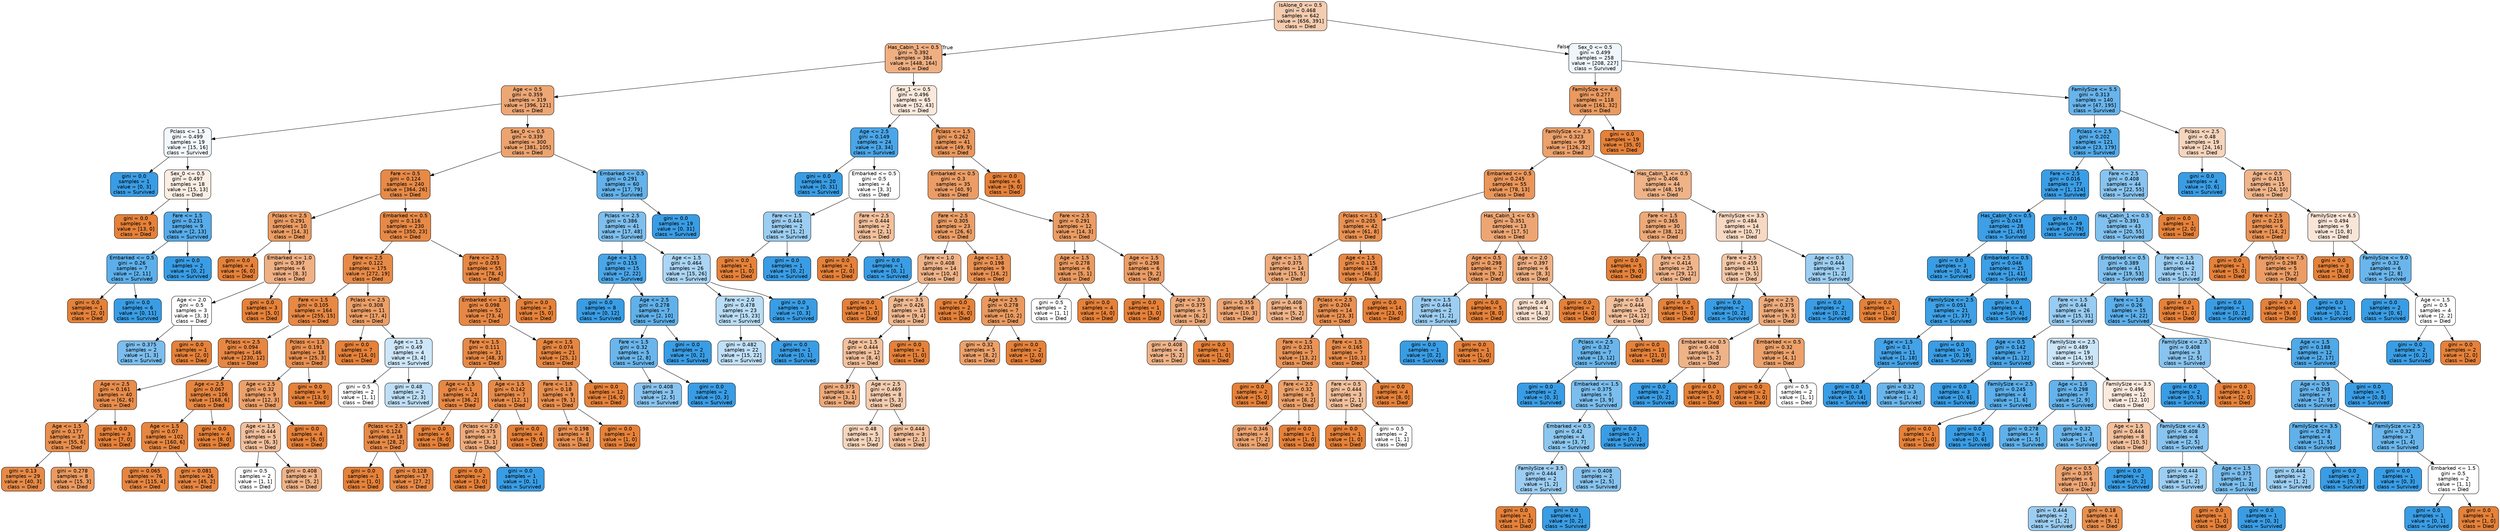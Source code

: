 digraph Tree {
node [shape=box, style="filled, rounded", color="black", fontname=helvetica] ;
edge [fontname=helvetica] ;
0 [label="IsAlone_0 <= 0.5\ngini = 0.468\nsamples = 642\nvalue = [656, 391]\nclass = Died", fillcolor="#e5813967"] ;
1 [label="Has_Cabin_1 <= 0.5\ngini = 0.392\nsamples = 384\nvalue = [448, 164]\nclass = Died", fillcolor="#e58139a2"] ;
0 -> 1 [labeldistance=2.5, labelangle=45, headlabel="True"] ;
2 [label="Age <= 0.5\ngini = 0.359\nsamples = 319\nvalue = [396, 121]\nclass = Died", fillcolor="#e58139b1"] ;
1 -> 2 ;
3 [label="Pclass <= 1.5\ngini = 0.499\nsamples = 19\nvalue = [15, 16]\nclass = Survived", fillcolor="#399de510"] ;
2 -> 3 ;
4 [label="gini = 0.0\nsamples = 1\nvalue = [0, 3]\nclass = Survived", fillcolor="#399de5ff"] ;
3 -> 4 ;
5 [label="Sex_0 <= 0.5\ngini = 0.497\nsamples = 18\nvalue = [15, 13]\nclass = Died", fillcolor="#e5813922"] ;
3 -> 5 ;
6 [label="gini = 0.0\nsamples = 9\nvalue = [13, 0]\nclass = Died", fillcolor="#e58139ff"] ;
5 -> 6 ;
7 [label="Fare <= 1.5\ngini = 0.231\nsamples = 9\nvalue = [2, 13]\nclass = Survived", fillcolor="#399de5d8"] ;
5 -> 7 ;
8 [label="Embarked <= 0.5\ngini = 0.26\nsamples = 7\nvalue = [2, 11]\nclass = Survived", fillcolor="#399de5d1"] ;
7 -> 8 ;
9 [label="gini = 0.0\nsamples = 1\nvalue = [2, 0]\nclass = Died", fillcolor="#e58139ff"] ;
8 -> 9 ;
10 [label="gini = 0.0\nsamples = 6\nvalue = [0, 11]\nclass = Survived", fillcolor="#399de5ff"] ;
8 -> 10 ;
11 [label="gini = 0.0\nsamples = 2\nvalue = [0, 2]\nclass = Survived", fillcolor="#399de5ff"] ;
7 -> 11 ;
12 [label="Sex_0 <= 0.5\ngini = 0.339\nsamples = 300\nvalue = [381, 105]\nclass = Died", fillcolor="#e58139b9"] ;
2 -> 12 ;
13 [label="Fare <= 0.5\ngini = 0.124\nsamples = 240\nvalue = [364, 26]\nclass = Died", fillcolor="#e58139ed"] ;
12 -> 13 ;
14 [label="Pclass <= 2.5\ngini = 0.291\nsamples = 10\nvalue = [14, 3]\nclass = Died", fillcolor="#e58139c8"] ;
13 -> 14 ;
15 [label="gini = 0.0\nsamples = 4\nvalue = [6, 0]\nclass = Died", fillcolor="#e58139ff"] ;
14 -> 15 ;
16 [label="Embarked <= 1.0\ngini = 0.397\nsamples = 6\nvalue = [8, 3]\nclass = Died", fillcolor="#e581399f"] ;
14 -> 16 ;
17 [label="Age <= 2.0\ngini = 0.5\nsamples = 3\nvalue = [3, 3]\nclass = Died", fillcolor="#e5813900"] ;
16 -> 17 ;
18 [label="gini = 0.375\nsamples = 2\nvalue = [1, 3]\nclass = Survived", fillcolor="#399de5aa"] ;
17 -> 18 ;
19 [label="gini = 0.0\nsamples = 1\nvalue = [2, 0]\nclass = Died", fillcolor="#e58139ff"] ;
17 -> 19 ;
20 [label="gini = 0.0\nsamples = 3\nvalue = [5, 0]\nclass = Died", fillcolor="#e58139ff"] ;
16 -> 20 ;
21 [label="Embarked <= 0.5\ngini = 0.116\nsamples = 230\nvalue = [350, 23]\nclass = Died", fillcolor="#e58139ee"] ;
13 -> 21 ;
22 [label="Fare <= 2.5\ngini = 0.122\nsamples = 175\nvalue = [272, 19]\nclass = Died", fillcolor="#e58139ed"] ;
21 -> 22 ;
23 [label="Fare <= 1.5\ngini = 0.105\nsamples = 164\nvalue = [255, 15]\nclass = Died", fillcolor="#e58139f0"] ;
22 -> 23 ;
24 [label="Pclass <= 2.5\ngini = 0.094\nsamples = 146\nvalue = [230, 12]\nclass = Died", fillcolor="#e58139f2"] ;
23 -> 24 ;
25 [label="Age <= 2.5\ngini = 0.161\nsamples = 40\nvalue = [62, 6]\nclass = Died", fillcolor="#e58139e6"] ;
24 -> 25 ;
26 [label="Age <= 1.5\ngini = 0.177\nsamples = 37\nvalue = [55, 6]\nclass = Died", fillcolor="#e58139e3"] ;
25 -> 26 ;
27 [label="gini = 0.13\nsamples = 29\nvalue = [40, 3]\nclass = Died", fillcolor="#e58139ec"] ;
26 -> 27 ;
28 [label="gini = 0.278\nsamples = 8\nvalue = [15, 3]\nclass = Died", fillcolor="#e58139cc"] ;
26 -> 28 ;
29 [label="gini = 0.0\nsamples = 3\nvalue = [7, 0]\nclass = Died", fillcolor="#e58139ff"] ;
25 -> 29 ;
30 [label="Age <= 2.5\ngini = 0.067\nsamples = 106\nvalue = [168, 6]\nclass = Died", fillcolor="#e58139f6"] ;
24 -> 30 ;
31 [label="Age <= 1.5\ngini = 0.07\nsamples = 102\nvalue = [160, 6]\nclass = Died", fillcolor="#e58139f5"] ;
30 -> 31 ;
32 [label="gini = 0.065\nsamples = 76\nvalue = [115, 4]\nclass = Died", fillcolor="#e58139f6"] ;
31 -> 32 ;
33 [label="gini = 0.081\nsamples = 26\nvalue = [45, 2]\nclass = Died", fillcolor="#e58139f4"] ;
31 -> 33 ;
34 [label="gini = 0.0\nsamples = 4\nvalue = [8, 0]\nclass = Died", fillcolor="#e58139ff"] ;
30 -> 34 ;
35 [label="Pclass <= 1.5\ngini = 0.191\nsamples = 18\nvalue = [25, 3]\nclass = Died", fillcolor="#e58139e0"] ;
23 -> 35 ;
36 [label="Age <= 2.5\ngini = 0.32\nsamples = 9\nvalue = [12, 3]\nclass = Died", fillcolor="#e58139bf"] ;
35 -> 36 ;
37 [label="Age <= 1.5\ngini = 0.444\nsamples = 5\nvalue = [6, 3]\nclass = Died", fillcolor="#e581397f"] ;
36 -> 37 ;
38 [label="gini = 0.5\nsamples = 2\nvalue = [1, 1]\nclass = Died", fillcolor="#e5813900"] ;
37 -> 38 ;
39 [label="gini = 0.408\nsamples = 3\nvalue = [5, 2]\nclass = Died", fillcolor="#e5813999"] ;
37 -> 39 ;
40 [label="gini = 0.0\nsamples = 4\nvalue = [6, 0]\nclass = Died", fillcolor="#e58139ff"] ;
36 -> 40 ;
41 [label="gini = 0.0\nsamples = 9\nvalue = [13, 0]\nclass = Died", fillcolor="#e58139ff"] ;
35 -> 41 ;
42 [label="Pclass <= 2.5\ngini = 0.308\nsamples = 11\nvalue = [17, 4]\nclass = Died", fillcolor="#e58139c3"] ;
22 -> 42 ;
43 [label="gini = 0.0\nsamples = 7\nvalue = [14, 0]\nclass = Died", fillcolor="#e58139ff"] ;
42 -> 43 ;
44 [label="Age <= 1.5\ngini = 0.49\nsamples = 4\nvalue = [3, 4]\nclass = Survived", fillcolor="#399de540"] ;
42 -> 44 ;
45 [label="gini = 0.5\nsamples = 2\nvalue = [1, 1]\nclass = Died", fillcolor="#e5813900"] ;
44 -> 45 ;
46 [label="gini = 0.48\nsamples = 2\nvalue = [2, 3]\nclass = Survived", fillcolor="#399de555"] ;
44 -> 46 ;
47 [label="Fare <= 2.5\ngini = 0.093\nsamples = 55\nvalue = [78, 4]\nclass = Died", fillcolor="#e58139f2"] ;
21 -> 47 ;
48 [label="Embarked <= 1.5\ngini = 0.098\nsamples = 52\nvalue = [73, 4]\nclass = Died", fillcolor="#e58139f1"] ;
47 -> 48 ;
49 [label="Fare <= 1.5\ngini = 0.111\nsamples = 31\nvalue = [48, 3]\nclass = Died", fillcolor="#e58139ef"] ;
48 -> 49 ;
50 [label="Age <= 1.5\ngini = 0.1\nsamples = 24\nvalue = [36, 2]\nclass = Died", fillcolor="#e58139f1"] ;
49 -> 50 ;
51 [label="Pclass <= 2.5\ngini = 0.124\nsamples = 18\nvalue = [28, 2]\nclass = Died", fillcolor="#e58139ed"] ;
50 -> 51 ;
52 [label="gini = 0.0\nsamples = 1\nvalue = [1, 0]\nclass = Died", fillcolor="#e58139ff"] ;
51 -> 52 ;
53 [label="gini = 0.128\nsamples = 17\nvalue = [27, 2]\nclass = Died", fillcolor="#e58139ec"] ;
51 -> 53 ;
54 [label="gini = 0.0\nsamples = 6\nvalue = [8, 0]\nclass = Died", fillcolor="#e58139ff"] ;
50 -> 54 ;
55 [label="Age <= 1.5\ngini = 0.142\nsamples = 7\nvalue = [12, 1]\nclass = Died", fillcolor="#e58139ea"] ;
49 -> 55 ;
56 [label="Pclass <= 2.0\ngini = 0.375\nsamples = 3\nvalue = [3, 1]\nclass = Died", fillcolor="#e58139aa"] ;
55 -> 56 ;
57 [label="gini = 0.0\nsamples = 2\nvalue = [3, 0]\nclass = Died", fillcolor="#e58139ff"] ;
56 -> 57 ;
58 [label="gini = 0.0\nsamples = 1\nvalue = [0, 1]\nclass = Survived", fillcolor="#399de5ff"] ;
56 -> 58 ;
59 [label="gini = 0.0\nsamples = 4\nvalue = [9, 0]\nclass = Died", fillcolor="#e58139ff"] ;
55 -> 59 ;
60 [label="Age <= 1.5\ngini = 0.074\nsamples = 21\nvalue = [25, 1]\nclass = Died", fillcolor="#e58139f5"] ;
48 -> 60 ;
61 [label="Fare <= 1.5\ngini = 0.18\nsamples = 9\nvalue = [9, 1]\nclass = Died", fillcolor="#e58139e3"] ;
60 -> 61 ;
62 [label="gini = 0.198\nsamples = 8\nvalue = [8, 1]\nclass = Died", fillcolor="#e58139df"] ;
61 -> 62 ;
63 [label="gini = 0.0\nsamples = 1\nvalue = [1, 0]\nclass = Died", fillcolor="#e58139ff"] ;
61 -> 63 ;
64 [label="gini = 0.0\nsamples = 12\nvalue = [16, 0]\nclass = Died", fillcolor="#e58139ff"] ;
60 -> 64 ;
65 [label="gini = 0.0\nsamples = 3\nvalue = [5, 0]\nclass = Died", fillcolor="#e58139ff"] ;
47 -> 65 ;
66 [label="Embarked <= 0.5\ngini = 0.291\nsamples = 60\nvalue = [17, 79]\nclass = Survived", fillcolor="#399de5c8"] ;
12 -> 66 ;
67 [label="Pclass <= 2.5\ngini = 0.386\nsamples = 41\nvalue = [17, 48]\nclass = Survived", fillcolor="#399de5a5"] ;
66 -> 67 ;
68 [label="Age <= 1.5\ngini = 0.153\nsamples = 15\nvalue = [2, 22]\nclass = Survived", fillcolor="#399de5e8"] ;
67 -> 68 ;
69 [label="gini = 0.0\nsamples = 8\nvalue = [0, 12]\nclass = Survived", fillcolor="#399de5ff"] ;
68 -> 69 ;
70 [label="Age <= 2.5\ngini = 0.278\nsamples = 7\nvalue = [2, 10]\nclass = Survived", fillcolor="#399de5cc"] ;
68 -> 70 ;
71 [label="Fare <= 1.5\ngini = 0.32\nsamples = 5\nvalue = [2, 8]\nclass = Survived", fillcolor="#399de5bf"] ;
70 -> 71 ;
72 [label="gini = 0.408\nsamples = 3\nvalue = [2, 5]\nclass = Survived", fillcolor="#399de599"] ;
71 -> 72 ;
73 [label="gini = 0.0\nsamples = 2\nvalue = [0, 3]\nclass = Survived", fillcolor="#399de5ff"] ;
71 -> 73 ;
74 [label="gini = 0.0\nsamples = 2\nvalue = [0, 2]\nclass = Survived", fillcolor="#399de5ff"] ;
70 -> 74 ;
75 [label="Age <= 1.5\ngini = 0.464\nsamples = 26\nvalue = [15, 26]\nclass = Survived", fillcolor="#399de56c"] ;
67 -> 75 ;
76 [label="Fare <= 2.0\ngini = 0.478\nsamples = 23\nvalue = [15, 23]\nclass = Survived", fillcolor="#399de559"] ;
75 -> 76 ;
77 [label="gini = 0.482\nsamples = 22\nvalue = [15, 22]\nclass = Survived", fillcolor="#399de551"] ;
76 -> 77 ;
78 [label="gini = 0.0\nsamples = 1\nvalue = [0, 1]\nclass = Survived", fillcolor="#399de5ff"] ;
76 -> 78 ;
79 [label="gini = 0.0\nsamples = 3\nvalue = [0, 3]\nclass = Survived", fillcolor="#399de5ff"] ;
75 -> 79 ;
80 [label="gini = 0.0\nsamples = 19\nvalue = [0, 31]\nclass = Survived", fillcolor="#399de5ff"] ;
66 -> 80 ;
81 [label="Sex_1 <= 0.5\ngini = 0.496\nsamples = 65\nvalue = [52, 43]\nclass = Died", fillcolor="#e581392c"] ;
1 -> 81 ;
82 [label="Age <= 2.5\ngini = 0.149\nsamples = 24\nvalue = [3, 34]\nclass = Survived", fillcolor="#399de5e9"] ;
81 -> 82 ;
83 [label="gini = 0.0\nsamples = 20\nvalue = [0, 31]\nclass = Survived", fillcolor="#399de5ff"] ;
82 -> 83 ;
84 [label="Embarked <= 0.5\ngini = 0.5\nsamples = 4\nvalue = [3, 3]\nclass = Died", fillcolor="#e5813900"] ;
82 -> 84 ;
85 [label="Fare <= 1.5\ngini = 0.444\nsamples = 2\nvalue = [1, 2]\nclass = Survived", fillcolor="#399de57f"] ;
84 -> 85 ;
86 [label="gini = 0.0\nsamples = 1\nvalue = [1, 0]\nclass = Died", fillcolor="#e58139ff"] ;
85 -> 86 ;
87 [label="gini = 0.0\nsamples = 1\nvalue = [0, 2]\nclass = Survived", fillcolor="#399de5ff"] ;
85 -> 87 ;
88 [label="Fare <= 2.5\ngini = 0.444\nsamples = 2\nvalue = [2, 1]\nclass = Died", fillcolor="#e581397f"] ;
84 -> 88 ;
89 [label="gini = 0.0\nsamples = 1\nvalue = [2, 0]\nclass = Died", fillcolor="#e58139ff"] ;
88 -> 89 ;
90 [label="gini = 0.0\nsamples = 1\nvalue = [0, 1]\nclass = Survived", fillcolor="#399de5ff"] ;
88 -> 90 ;
91 [label="Pclass <= 1.5\ngini = 0.262\nsamples = 41\nvalue = [49, 9]\nclass = Died", fillcolor="#e58139d0"] ;
81 -> 91 ;
92 [label="Embarked <= 0.5\ngini = 0.3\nsamples = 35\nvalue = [40, 9]\nclass = Died", fillcolor="#e58139c6"] ;
91 -> 92 ;
93 [label="Fare <= 2.5\ngini = 0.305\nsamples = 23\nvalue = [26, 6]\nclass = Died", fillcolor="#e58139c4"] ;
92 -> 93 ;
94 [label="Fare <= 1.0\ngini = 0.408\nsamples = 14\nvalue = [10, 4]\nclass = Died", fillcolor="#e5813999"] ;
93 -> 94 ;
95 [label="gini = 0.0\nsamples = 1\nvalue = [1, 0]\nclass = Died", fillcolor="#e58139ff"] ;
94 -> 95 ;
96 [label="Age <= 3.5\ngini = 0.426\nsamples = 13\nvalue = [9, 4]\nclass = Died", fillcolor="#e581398e"] ;
94 -> 96 ;
97 [label="Age <= 1.5\ngini = 0.444\nsamples = 12\nvalue = [8, 4]\nclass = Died", fillcolor="#e581397f"] ;
96 -> 97 ;
98 [label="gini = 0.375\nsamples = 4\nvalue = [3, 1]\nclass = Died", fillcolor="#e58139aa"] ;
97 -> 98 ;
99 [label="Age <= 2.5\ngini = 0.469\nsamples = 8\nvalue = [5, 3]\nclass = Died", fillcolor="#e5813966"] ;
97 -> 99 ;
100 [label="gini = 0.48\nsamples = 5\nvalue = [3, 2]\nclass = Died", fillcolor="#e5813955"] ;
99 -> 100 ;
101 [label="gini = 0.444\nsamples = 3\nvalue = [2, 1]\nclass = Died", fillcolor="#e581397f"] ;
99 -> 101 ;
102 [label="gini = 0.0\nsamples = 1\nvalue = [1, 0]\nclass = Died", fillcolor="#e58139ff"] ;
96 -> 102 ;
103 [label="Age <= 1.5\ngini = 0.198\nsamples = 9\nvalue = [16, 2]\nclass = Died", fillcolor="#e58139df"] ;
93 -> 103 ;
104 [label="gini = 0.0\nsamples = 2\nvalue = [6, 0]\nclass = Died", fillcolor="#e58139ff"] ;
103 -> 104 ;
105 [label="Age <= 2.5\ngini = 0.278\nsamples = 7\nvalue = [10, 2]\nclass = Died", fillcolor="#e58139cc"] ;
103 -> 105 ;
106 [label="gini = 0.32\nsamples = 5\nvalue = [8, 2]\nclass = Died", fillcolor="#e58139bf"] ;
105 -> 106 ;
107 [label="gini = 0.0\nsamples = 2\nvalue = [2, 0]\nclass = Died", fillcolor="#e58139ff"] ;
105 -> 107 ;
108 [label="Fare <= 2.5\ngini = 0.291\nsamples = 12\nvalue = [14, 3]\nclass = Died", fillcolor="#e58139c8"] ;
92 -> 108 ;
109 [label="Age <= 1.5\ngini = 0.278\nsamples = 6\nvalue = [5, 1]\nclass = Died", fillcolor="#e58139cc"] ;
108 -> 109 ;
110 [label="gini = 0.5\nsamples = 2\nvalue = [1, 1]\nclass = Died", fillcolor="#e5813900"] ;
109 -> 110 ;
111 [label="gini = 0.0\nsamples = 4\nvalue = [4, 0]\nclass = Died", fillcolor="#e58139ff"] ;
109 -> 111 ;
112 [label="Age <= 1.5\ngini = 0.298\nsamples = 6\nvalue = [9, 2]\nclass = Died", fillcolor="#e58139c6"] ;
108 -> 112 ;
113 [label="gini = 0.0\nsamples = 1\nvalue = [3, 0]\nclass = Died", fillcolor="#e58139ff"] ;
112 -> 113 ;
114 [label="Age <= 3.0\ngini = 0.375\nsamples = 5\nvalue = [6, 2]\nclass = Died", fillcolor="#e58139aa"] ;
112 -> 114 ;
115 [label="gini = 0.408\nsamples = 4\nvalue = [5, 2]\nclass = Died", fillcolor="#e5813999"] ;
114 -> 115 ;
116 [label="gini = 0.0\nsamples = 1\nvalue = [1, 0]\nclass = Died", fillcolor="#e58139ff"] ;
114 -> 116 ;
117 [label="gini = 0.0\nsamples = 6\nvalue = [9, 0]\nclass = Died", fillcolor="#e58139ff"] ;
91 -> 117 ;
118 [label="Sex_0 <= 0.5\ngini = 0.499\nsamples = 258\nvalue = [208, 227]\nclass = Survived", fillcolor="#399de515"] ;
0 -> 118 [labeldistance=2.5, labelangle=-45, headlabel="False"] ;
119 [label="FamilySize <= 4.5\ngini = 0.277\nsamples = 118\nvalue = [161, 32]\nclass = Died", fillcolor="#e58139cc"] ;
118 -> 119 ;
120 [label="FamilySize <= 2.5\ngini = 0.323\nsamples = 99\nvalue = [126, 32]\nclass = Died", fillcolor="#e58139be"] ;
119 -> 120 ;
121 [label="Embarked <= 0.5\ngini = 0.245\nsamples = 55\nvalue = [78, 13]\nclass = Died", fillcolor="#e58139d4"] ;
120 -> 121 ;
122 [label="Pclass <= 1.5\ngini = 0.205\nsamples = 42\nvalue = [61, 8]\nclass = Died", fillcolor="#e58139de"] ;
121 -> 122 ;
123 [label="Age <= 1.5\ngini = 0.375\nsamples = 14\nvalue = [15, 5]\nclass = Died", fillcolor="#e58139aa"] ;
122 -> 123 ;
124 [label="gini = 0.355\nsamples = 8\nvalue = [10, 3]\nclass = Died", fillcolor="#e58139b3"] ;
123 -> 124 ;
125 [label="gini = 0.408\nsamples = 6\nvalue = [5, 2]\nclass = Died", fillcolor="#e5813999"] ;
123 -> 125 ;
126 [label="Age <= 1.5\ngini = 0.115\nsamples = 28\nvalue = [46, 3]\nclass = Died", fillcolor="#e58139ee"] ;
122 -> 126 ;
127 [label="Pclass <= 2.5\ngini = 0.204\nsamples = 14\nvalue = [23, 3]\nclass = Died", fillcolor="#e58139de"] ;
126 -> 127 ;
128 [label="Fare <= 1.5\ngini = 0.231\nsamples = 7\nvalue = [13, 2]\nclass = Died", fillcolor="#e58139d8"] ;
127 -> 128 ;
129 [label="gini = 0.0\nsamples = 2\nvalue = [5, 0]\nclass = Died", fillcolor="#e58139ff"] ;
128 -> 129 ;
130 [label="Fare <= 2.5\ngini = 0.32\nsamples = 5\nvalue = [8, 2]\nclass = Died", fillcolor="#e58139bf"] ;
128 -> 130 ;
131 [label="gini = 0.346\nsamples = 4\nvalue = [7, 2]\nclass = Died", fillcolor="#e58139b6"] ;
130 -> 131 ;
132 [label="gini = 0.0\nsamples = 1\nvalue = [1, 0]\nclass = Died", fillcolor="#e58139ff"] ;
130 -> 132 ;
133 [label="Fare <= 1.5\ngini = 0.165\nsamples = 7\nvalue = [10, 1]\nclass = Died", fillcolor="#e58139e6"] ;
127 -> 133 ;
134 [label="Fare <= 0.5\ngini = 0.444\nsamples = 3\nvalue = [2, 1]\nclass = Died", fillcolor="#e581397f"] ;
133 -> 134 ;
135 [label="gini = 0.0\nsamples = 1\nvalue = [1, 0]\nclass = Died", fillcolor="#e58139ff"] ;
134 -> 135 ;
136 [label="gini = 0.5\nsamples = 2\nvalue = [1, 1]\nclass = Died", fillcolor="#e5813900"] ;
134 -> 136 ;
137 [label="gini = 0.0\nsamples = 4\nvalue = [8, 0]\nclass = Died", fillcolor="#e58139ff"] ;
133 -> 137 ;
138 [label="gini = 0.0\nsamples = 14\nvalue = [23, 0]\nclass = Died", fillcolor="#e58139ff"] ;
126 -> 138 ;
139 [label="Has_Cabin_1 <= 0.5\ngini = 0.351\nsamples = 13\nvalue = [17, 5]\nclass = Died", fillcolor="#e58139b4"] ;
121 -> 139 ;
140 [label="Age <= 0.5\ngini = 0.298\nsamples = 7\nvalue = [9, 2]\nclass = Died", fillcolor="#e58139c6"] ;
139 -> 140 ;
141 [label="Fare <= 1.5\ngini = 0.444\nsamples = 2\nvalue = [1, 2]\nclass = Survived", fillcolor="#399de57f"] ;
140 -> 141 ;
142 [label="gini = 0.0\nsamples = 1\nvalue = [0, 2]\nclass = Survived", fillcolor="#399de5ff"] ;
141 -> 142 ;
143 [label="gini = 0.0\nsamples = 1\nvalue = [1, 0]\nclass = Died", fillcolor="#e58139ff"] ;
141 -> 143 ;
144 [label="gini = 0.0\nsamples = 5\nvalue = [8, 0]\nclass = Died", fillcolor="#e58139ff"] ;
140 -> 144 ;
145 [label="Age <= 2.0\ngini = 0.397\nsamples = 6\nvalue = [8, 3]\nclass = Died", fillcolor="#e581399f"] ;
139 -> 145 ;
146 [label="gini = 0.49\nsamples = 4\nvalue = [4, 3]\nclass = Died", fillcolor="#e5813940"] ;
145 -> 146 ;
147 [label="gini = 0.0\nsamples = 2\nvalue = [4, 0]\nclass = Died", fillcolor="#e58139ff"] ;
145 -> 147 ;
148 [label="Has_Cabin_1 <= 0.5\ngini = 0.406\nsamples = 44\nvalue = [48, 19]\nclass = Died", fillcolor="#e581399a"] ;
120 -> 148 ;
149 [label="Fare <= 1.5\ngini = 0.365\nsamples = 30\nvalue = [38, 12]\nclass = Died", fillcolor="#e58139ae"] ;
148 -> 149 ;
150 [label="gini = 0.0\nsamples = 5\nvalue = [9, 0]\nclass = Died", fillcolor="#e58139ff"] ;
149 -> 150 ;
151 [label="Fare <= 2.5\ngini = 0.414\nsamples = 25\nvalue = [29, 12]\nclass = Died", fillcolor="#e5813995"] ;
149 -> 151 ;
152 [label="Age <= 0.5\ngini = 0.444\nsamples = 20\nvalue = [24, 12]\nclass = Died", fillcolor="#e581397f"] ;
151 -> 152 ;
153 [label="Pclass <= 2.5\ngini = 0.32\nsamples = 7\nvalue = [3, 12]\nclass = Survived", fillcolor="#399de5bf"] ;
152 -> 153 ;
154 [label="gini = 0.0\nsamples = 2\nvalue = [0, 3]\nclass = Survived", fillcolor="#399de5ff"] ;
153 -> 154 ;
155 [label="Embarked <= 1.5\ngini = 0.375\nsamples = 5\nvalue = [3, 9]\nclass = Survived", fillcolor="#399de5aa"] ;
153 -> 155 ;
156 [label="Embarked <= 0.5\ngini = 0.42\nsamples = 4\nvalue = [3, 7]\nclass = Survived", fillcolor="#399de592"] ;
155 -> 156 ;
157 [label="FamilySize <= 3.5\ngini = 0.444\nsamples = 2\nvalue = [1, 2]\nclass = Survived", fillcolor="#399de57f"] ;
156 -> 157 ;
158 [label="gini = 0.0\nsamples = 1\nvalue = [1, 0]\nclass = Died", fillcolor="#e58139ff"] ;
157 -> 158 ;
159 [label="gini = 0.0\nsamples = 1\nvalue = [0, 2]\nclass = Survived", fillcolor="#399de5ff"] ;
157 -> 159 ;
160 [label="gini = 0.408\nsamples = 2\nvalue = [2, 5]\nclass = Survived", fillcolor="#399de599"] ;
156 -> 160 ;
161 [label="gini = 0.0\nsamples = 1\nvalue = [0, 2]\nclass = Survived", fillcolor="#399de5ff"] ;
155 -> 161 ;
162 [label="gini = 0.0\nsamples = 13\nvalue = [21, 0]\nclass = Died", fillcolor="#e58139ff"] ;
152 -> 162 ;
163 [label="gini = 0.0\nsamples = 5\nvalue = [5, 0]\nclass = Died", fillcolor="#e58139ff"] ;
151 -> 163 ;
164 [label="FamilySize <= 3.5\ngini = 0.484\nsamples = 14\nvalue = [10, 7]\nclass = Died", fillcolor="#e581394d"] ;
148 -> 164 ;
165 [label="Fare <= 2.5\ngini = 0.459\nsamples = 11\nvalue = [9, 5]\nclass = Died", fillcolor="#e5813971"] ;
164 -> 165 ;
166 [label="gini = 0.0\nsamples = 2\nvalue = [0, 2]\nclass = Survived", fillcolor="#399de5ff"] ;
165 -> 166 ;
167 [label="Age <= 2.5\ngini = 0.375\nsamples = 9\nvalue = [9, 3]\nclass = Died", fillcolor="#e58139aa"] ;
165 -> 167 ;
168 [label="Embarked <= 0.5\ngini = 0.408\nsamples = 5\nvalue = [5, 2]\nclass = Died", fillcolor="#e5813999"] ;
167 -> 168 ;
169 [label="gini = 0.0\nsamples = 2\nvalue = [0, 2]\nclass = Survived", fillcolor="#399de5ff"] ;
168 -> 169 ;
170 [label="gini = 0.0\nsamples = 3\nvalue = [5, 0]\nclass = Died", fillcolor="#e58139ff"] ;
168 -> 170 ;
171 [label="Embarked <= 0.5\ngini = 0.32\nsamples = 4\nvalue = [4, 1]\nclass = Died", fillcolor="#e58139bf"] ;
167 -> 171 ;
172 [label="gini = 0.0\nsamples = 2\nvalue = [3, 0]\nclass = Died", fillcolor="#e58139ff"] ;
171 -> 172 ;
173 [label="gini = 0.5\nsamples = 2\nvalue = [1, 1]\nclass = Died", fillcolor="#e5813900"] ;
171 -> 173 ;
174 [label="Age <= 0.5\ngini = 0.444\nsamples = 3\nvalue = [1, 2]\nclass = Survived", fillcolor="#399de57f"] ;
164 -> 174 ;
175 [label="gini = 0.0\nsamples = 2\nvalue = [0, 2]\nclass = Survived", fillcolor="#399de5ff"] ;
174 -> 175 ;
176 [label="gini = 0.0\nsamples = 1\nvalue = [1, 0]\nclass = Died", fillcolor="#e58139ff"] ;
174 -> 176 ;
177 [label="gini = 0.0\nsamples = 19\nvalue = [35, 0]\nclass = Died", fillcolor="#e58139ff"] ;
119 -> 177 ;
178 [label="FamilySize <= 5.5\ngini = 0.313\nsamples = 140\nvalue = [47, 195]\nclass = Survived", fillcolor="#399de5c2"] ;
118 -> 178 ;
179 [label="Pclass <= 2.5\ngini = 0.202\nsamples = 121\nvalue = [23, 179]\nclass = Survived", fillcolor="#399de5de"] ;
178 -> 179 ;
180 [label="Fare <= 2.5\ngini = 0.016\nsamples = 77\nvalue = [1, 124]\nclass = Survived", fillcolor="#399de5fd"] ;
179 -> 180 ;
181 [label="Has_Cabin_0 <= 0.5\ngini = 0.043\nsamples = 28\nvalue = [1, 45]\nclass = Survived", fillcolor="#399de5f9"] ;
180 -> 181 ;
182 [label="gini = 0.0\nsamples = 3\nvalue = [0, 4]\nclass = Survived", fillcolor="#399de5ff"] ;
181 -> 182 ;
183 [label="Embarked <= 0.5\ngini = 0.046\nsamples = 25\nvalue = [1, 41]\nclass = Survived", fillcolor="#399de5f9"] ;
181 -> 183 ;
184 [label="FamilySize <= 2.5\ngini = 0.051\nsamples = 21\nvalue = [1, 37]\nclass = Survived", fillcolor="#399de5f8"] ;
183 -> 184 ;
185 [label="Age <= 1.5\ngini = 0.1\nsamples = 11\nvalue = [1, 18]\nclass = Survived", fillcolor="#399de5f1"] ;
184 -> 185 ;
186 [label="gini = 0.0\nsamples = 8\nvalue = [0, 14]\nclass = Survived", fillcolor="#399de5ff"] ;
185 -> 186 ;
187 [label="gini = 0.32\nsamples = 3\nvalue = [1, 4]\nclass = Survived", fillcolor="#399de5bf"] ;
185 -> 187 ;
188 [label="gini = 0.0\nsamples = 10\nvalue = [0, 19]\nclass = Survived", fillcolor="#399de5ff"] ;
184 -> 188 ;
189 [label="gini = 0.0\nsamples = 4\nvalue = [0, 4]\nclass = Survived", fillcolor="#399de5ff"] ;
183 -> 189 ;
190 [label="gini = 0.0\nsamples = 49\nvalue = [0, 79]\nclass = Survived", fillcolor="#399de5ff"] ;
180 -> 190 ;
191 [label="Fare <= 2.5\ngini = 0.408\nsamples = 44\nvalue = [22, 55]\nclass = Survived", fillcolor="#399de599"] ;
179 -> 191 ;
192 [label="Has_Cabin_1 <= 0.5\ngini = 0.391\nsamples = 43\nvalue = [20, 55]\nclass = Survived", fillcolor="#399de5a2"] ;
191 -> 192 ;
193 [label="Embarked <= 0.5\ngini = 0.389\nsamples = 41\nvalue = [19, 53]\nclass = Survived", fillcolor="#399de5a4"] ;
192 -> 193 ;
194 [label="Fare <= 1.5\ngini = 0.44\nsamples = 26\nvalue = [15, 31]\nclass = Survived", fillcolor="#399de584"] ;
193 -> 194 ;
195 [label="Age <= 0.5\ngini = 0.142\nsamples = 7\nvalue = [1, 12]\nclass = Survived", fillcolor="#399de5ea"] ;
194 -> 195 ;
196 [label="gini = 0.0\nsamples = 3\nvalue = [0, 6]\nclass = Survived", fillcolor="#399de5ff"] ;
195 -> 196 ;
197 [label="FamilySize <= 2.5\ngini = 0.245\nsamples = 4\nvalue = [1, 6]\nclass = Survived", fillcolor="#399de5d4"] ;
195 -> 197 ;
198 [label="gini = 0.0\nsamples = 1\nvalue = [1, 0]\nclass = Died", fillcolor="#e58139ff"] ;
197 -> 198 ;
199 [label="gini = 0.0\nsamples = 3\nvalue = [0, 6]\nclass = Survived", fillcolor="#399de5ff"] ;
197 -> 199 ;
200 [label="FamilySize <= 2.5\ngini = 0.489\nsamples = 19\nvalue = [14, 19]\nclass = Survived", fillcolor="#399de543"] ;
194 -> 200 ;
201 [label="Age <= 1.5\ngini = 0.298\nsamples = 7\nvalue = [2, 9]\nclass = Survived", fillcolor="#399de5c6"] ;
200 -> 201 ;
202 [label="gini = 0.278\nsamples = 4\nvalue = [1, 5]\nclass = Survived", fillcolor="#399de5cc"] ;
201 -> 202 ;
203 [label="gini = 0.32\nsamples = 3\nvalue = [1, 4]\nclass = Survived", fillcolor="#399de5bf"] ;
201 -> 203 ;
204 [label="FamilySize <= 3.5\ngini = 0.496\nsamples = 12\nvalue = [12, 10]\nclass = Died", fillcolor="#e581392a"] ;
200 -> 204 ;
205 [label="Age <= 1.5\ngini = 0.444\nsamples = 8\nvalue = [10, 5]\nclass = Died", fillcolor="#e581397f"] ;
204 -> 205 ;
206 [label="Age <= 0.5\ngini = 0.355\nsamples = 6\nvalue = [10, 3]\nclass = Died", fillcolor="#e58139b3"] ;
205 -> 206 ;
207 [label="gini = 0.444\nsamples = 2\nvalue = [1, 2]\nclass = Survived", fillcolor="#399de57f"] ;
206 -> 207 ;
208 [label="gini = 0.18\nsamples = 4\nvalue = [9, 1]\nclass = Died", fillcolor="#e58139e3"] ;
206 -> 208 ;
209 [label="gini = 0.0\nsamples = 2\nvalue = [0, 2]\nclass = Survived", fillcolor="#399de5ff"] ;
205 -> 209 ;
210 [label="FamilySize <= 4.5\ngini = 0.408\nsamples = 4\nvalue = [2, 5]\nclass = Survived", fillcolor="#399de599"] ;
204 -> 210 ;
211 [label="gini = 0.444\nsamples = 2\nvalue = [1, 2]\nclass = Survived", fillcolor="#399de57f"] ;
210 -> 211 ;
212 [label="Age <= 1.5\ngini = 0.375\nsamples = 2\nvalue = [1, 3]\nclass = Survived", fillcolor="#399de5aa"] ;
210 -> 212 ;
213 [label="gini = 0.0\nsamples = 1\nvalue = [1, 0]\nclass = Died", fillcolor="#e58139ff"] ;
212 -> 213 ;
214 [label="gini = 0.0\nsamples = 1\nvalue = [0, 3]\nclass = Survived", fillcolor="#399de5ff"] ;
212 -> 214 ;
215 [label="Fare <= 1.5\ngini = 0.26\nsamples = 15\nvalue = [4, 22]\nclass = Survived", fillcolor="#399de5d1"] ;
193 -> 215 ;
216 [label="FamilySize <= 2.5\ngini = 0.408\nsamples = 3\nvalue = [2, 5]\nclass = Survived", fillcolor="#399de599"] ;
215 -> 216 ;
217 [label="gini = 0.0\nsamples = 2\nvalue = [0, 5]\nclass = Survived", fillcolor="#399de5ff"] ;
216 -> 217 ;
218 [label="gini = 0.0\nsamples = 1\nvalue = [2, 0]\nclass = Died", fillcolor="#e58139ff"] ;
216 -> 218 ;
219 [label="Age <= 1.5\ngini = 0.188\nsamples = 12\nvalue = [2, 17]\nclass = Survived", fillcolor="#399de5e1"] ;
215 -> 219 ;
220 [label="Age <= 0.5\ngini = 0.298\nsamples = 7\nvalue = [2, 9]\nclass = Survived", fillcolor="#399de5c6"] ;
219 -> 220 ;
221 [label="FamilySize <= 3.5\ngini = 0.278\nsamples = 4\nvalue = [1, 5]\nclass = Survived", fillcolor="#399de5cc"] ;
220 -> 221 ;
222 [label="gini = 0.444\nsamples = 2\nvalue = [1, 2]\nclass = Survived", fillcolor="#399de57f"] ;
221 -> 222 ;
223 [label="gini = 0.0\nsamples = 2\nvalue = [0, 3]\nclass = Survived", fillcolor="#399de5ff"] ;
221 -> 223 ;
224 [label="FamilySize <= 2.5\ngini = 0.32\nsamples = 3\nvalue = [1, 4]\nclass = Survived", fillcolor="#399de5bf"] ;
220 -> 224 ;
225 [label="gini = 0.0\nsamples = 1\nvalue = [0, 3]\nclass = Survived", fillcolor="#399de5ff"] ;
224 -> 225 ;
226 [label="Embarked <= 1.5\ngini = 0.5\nsamples = 2\nvalue = [1, 1]\nclass = Died", fillcolor="#e5813900"] ;
224 -> 226 ;
227 [label="gini = 0.0\nsamples = 1\nvalue = [0, 1]\nclass = Survived", fillcolor="#399de5ff"] ;
226 -> 227 ;
228 [label="gini = 0.0\nsamples = 1\nvalue = [1, 0]\nclass = Died", fillcolor="#e58139ff"] ;
226 -> 228 ;
229 [label="gini = 0.0\nsamples = 5\nvalue = [0, 8]\nclass = Survived", fillcolor="#399de5ff"] ;
219 -> 229 ;
230 [label="Fare <= 1.5\ngini = 0.444\nsamples = 2\nvalue = [1, 2]\nclass = Survived", fillcolor="#399de57f"] ;
192 -> 230 ;
231 [label="gini = 0.0\nsamples = 1\nvalue = [1, 0]\nclass = Died", fillcolor="#e58139ff"] ;
230 -> 231 ;
232 [label="gini = 0.0\nsamples = 1\nvalue = [0, 2]\nclass = Survived", fillcolor="#399de5ff"] ;
230 -> 232 ;
233 [label="gini = 0.0\nsamples = 1\nvalue = [2, 0]\nclass = Died", fillcolor="#e58139ff"] ;
191 -> 233 ;
234 [label="Pclass <= 2.5\ngini = 0.48\nsamples = 19\nvalue = [24, 16]\nclass = Died", fillcolor="#e5813955"] ;
178 -> 234 ;
235 [label="gini = 0.0\nsamples = 4\nvalue = [0, 6]\nclass = Survived", fillcolor="#399de5ff"] ;
234 -> 235 ;
236 [label="Age <= 0.5\ngini = 0.415\nsamples = 15\nvalue = [24, 10]\nclass = Died", fillcolor="#e5813995"] ;
234 -> 236 ;
237 [label="Fare <= 2.5\ngini = 0.219\nsamples = 6\nvalue = [14, 2]\nclass = Died", fillcolor="#e58139db"] ;
236 -> 237 ;
238 [label="gini = 0.0\nsamples = 1\nvalue = [5, 0]\nclass = Died", fillcolor="#e58139ff"] ;
237 -> 238 ;
239 [label="FamilySize <= 7.5\ngini = 0.298\nsamples = 5\nvalue = [9, 2]\nclass = Died", fillcolor="#e58139c6"] ;
237 -> 239 ;
240 [label="gini = 0.0\nsamples = 4\nvalue = [9, 0]\nclass = Died", fillcolor="#e58139ff"] ;
239 -> 240 ;
241 [label="gini = 0.0\nsamples = 1\nvalue = [0, 2]\nclass = Survived", fillcolor="#399de5ff"] ;
239 -> 241 ;
242 [label="FamilySize <= 6.5\ngini = 0.494\nsamples = 9\nvalue = [10, 8]\nclass = Died", fillcolor="#e5813933"] ;
236 -> 242 ;
243 [label="gini = 0.0\nsamples = 3\nvalue = [8, 0]\nclass = Died", fillcolor="#e58139ff"] ;
242 -> 243 ;
244 [label="FamilySize <= 9.0\ngini = 0.32\nsamples = 6\nvalue = [2, 8]\nclass = Survived", fillcolor="#399de5bf"] ;
242 -> 244 ;
245 [label="gini = 0.0\nsamples = 2\nvalue = [0, 6]\nclass = Survived", fillcolor="#399de5ff"] ;
244 -> 245 ;
246 [label="Age <= 1.5\ngini = 0.5\nsamples = 4\nvalue = [2, 2]\nclass = Died", fillcolor="#e5813900"] ;
244 -> 246 ;
247 [label="gini = 0.0\nsamples = 2\nvalue = [0, 2]\nclass = Survived", fillcolor="#399de5ff"] ;
246 -> 247 ;
248 [label="gini = 0.0\nsamples = 2\nvalue = [2, 0]\nclass = Died", fillcolor="#e58139ff"] ;
246 -> 248 ;
}